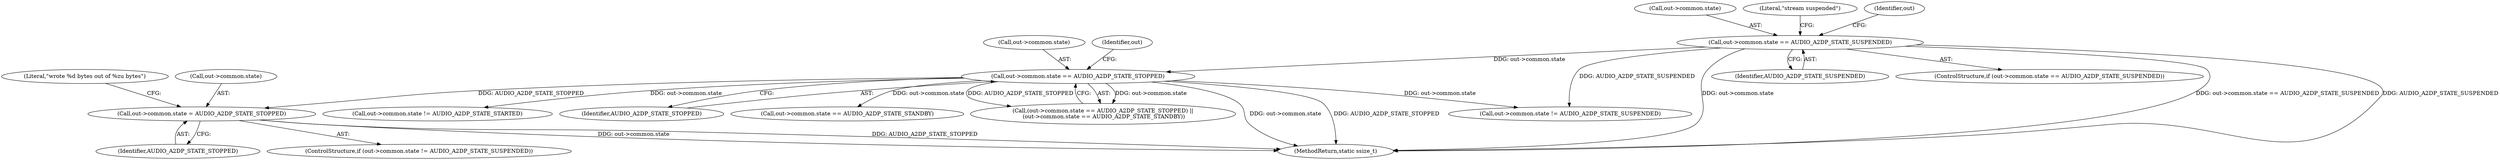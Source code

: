 digraph "0_Android_472271b153c5dc53c28beac55480a8d8434b2d5c_4@pointer" {
"1000267" [label="(Call,out->common.state = AUDIO_A2DP_STATE_STOPPED)"];
"1000152" [label="(Call,out->common.state == AUDIO_A2DP_STATE_STOPPED)"];
"1000130" [label="(Call,out->common.state == AUDIO_A2DP_STATE_SUSPENDED)"];
"1000297" [label="(Literal,\"wrote %d bytes out of %zu bytes\")"];
"1000162" [label="(Identifier,out)"];
"1000260" [label="(Call,out->common.state != AUDIO_A2DP_STATE_SUSPENDED)"];
"1000273" [label="(Identifier,AUDIO_A2DP_STATE_STOPPED)"];
"1000203" [label="(Call,out->common.state != AUDIO_A2DP_STATE_STARTED)"];
"1000136" [label="(Identifier,AUDIO_A2DP_STATE_SUSPENDED)"];
"1000131" [label="(Call,out->common.state)"];
"1000302" [label="(MethodReturn,static ssize_t)"];
"1000139" [label="(Literal,\"stream suspended\")"];
"1000158" [label="(Identifier,AUDIO_A2DP_STATE_STOPPED)"];
"1000259" [label="(ControlStructure,if (out->common.state != AUDIO_A2DP_STATE_SUSPENDED))"];
"1000152" [label="(Call,out->common.state == AUDIO_A2DP_STATE_STOPPED)"];
"1000129" [label="(ControlStructure,if (out->common.state == AUDIO_A2DP_STATE_SUSPENDED))"];
"1000268" [label="(Call,out->common.state)"];
"1000159" [label="(Call,out->common.state == AUDIO_A2DP_STATE_STANDBY)"];
"1000267" [label="(Call,out->common.state = AUDIO_A2DP_STATE_STOPPED)"];
"1000151" [label="(Call,(out->common.state == AUDIO_A2DP_STATE_STOPPED) ||\n (out->common.state == AUDIO_A2DP_STATE_STANDBY))"];
"1000130" [label="(Call,out->common.state == AUDIO_A2DP_STATE_SUSPENDED)"];
"1000155" [label="(Identifier,out)"];
"1000153" [label="(Call,out->common.state)"];
"1000267" -> "1000259"  [label="AST: "];
"1000267" -> "1000273"  [label="CFG: "];
"1000268" -> "1000267"  [label="AST: "];
"1000273" -> "1000267"  [label="AST: "];
"1000297" -> "1000267"  [label="CFG: "];
"1000267" -> "1000302"  [label="DDG: out->common.state"];
"1000267" -> "1000302"  [label="DDG: AUDIO_A2DP_STATE_STOPPED"];
"1000152" -> "1000267"  [label="DDG: AUDIO_A2DP_STATE_STOPPED"];
"1000152" -> "1000151"  [label="AST: "];
"1000152" -> "1000158"  [label="CFG: "];
"1000153" -> "1000152"  [label="AST: "];
"1000158" -> "1000152"  [label="AST: "];
"1000162" -> "1000152"  [label="CFG: "];
"1000151" -> "1000152"  [label="CFG: "];
"1000152" -> "1000302"  [label="DDG: AUDIO_A2DP_STATE_STOPPED"];
"1000152" -> "1000302"  [label="DDG: out->common.state"];
"1000152" -> "1000151"  [label="DDG: out->common.state"];
"1000152" -> "1000151"  [label="DDG: AUDIO_A2DP_STATE_STOPPED"];
"1000130" -> "1000152"  [label="DDG: out->common.state"];
"1000152" -> "1000159"  [label="DDG: out->common.state"];
"1000152" -> "1000203"  [label="DDG: out->common.state"];
"1000152" -> "1000260"  [label="DDG: out->common.state"];
"1000130" -> "1000129"  [label="AST: "];
"1000130" -> "1000136"  [label="CFG: "];
"1000131" -> "1000130"  [label="AST: "];
"1000136" -> "1000130"  [label="AST: "];
"1000139" -> "1000130"  [label="CFG: "];
"1000155" -> "1000130"  [label="CFG: "];
"1000130" -> "1000302"  [label="DDG: out->common.state == AUDIO_A2DP_STATE_SUSPENDED"];
"1000130" -> "1000302"  [label="DDG: AUDIO_A2DP_STATE_SUSPENDED"];
"1000130" -> "1000302"  [label="DDG: out->common.state"];
"1000130" -> "1000260"  [label="DDG: AUDIO_A2DP_STATE_SUSPENDED"];
}
